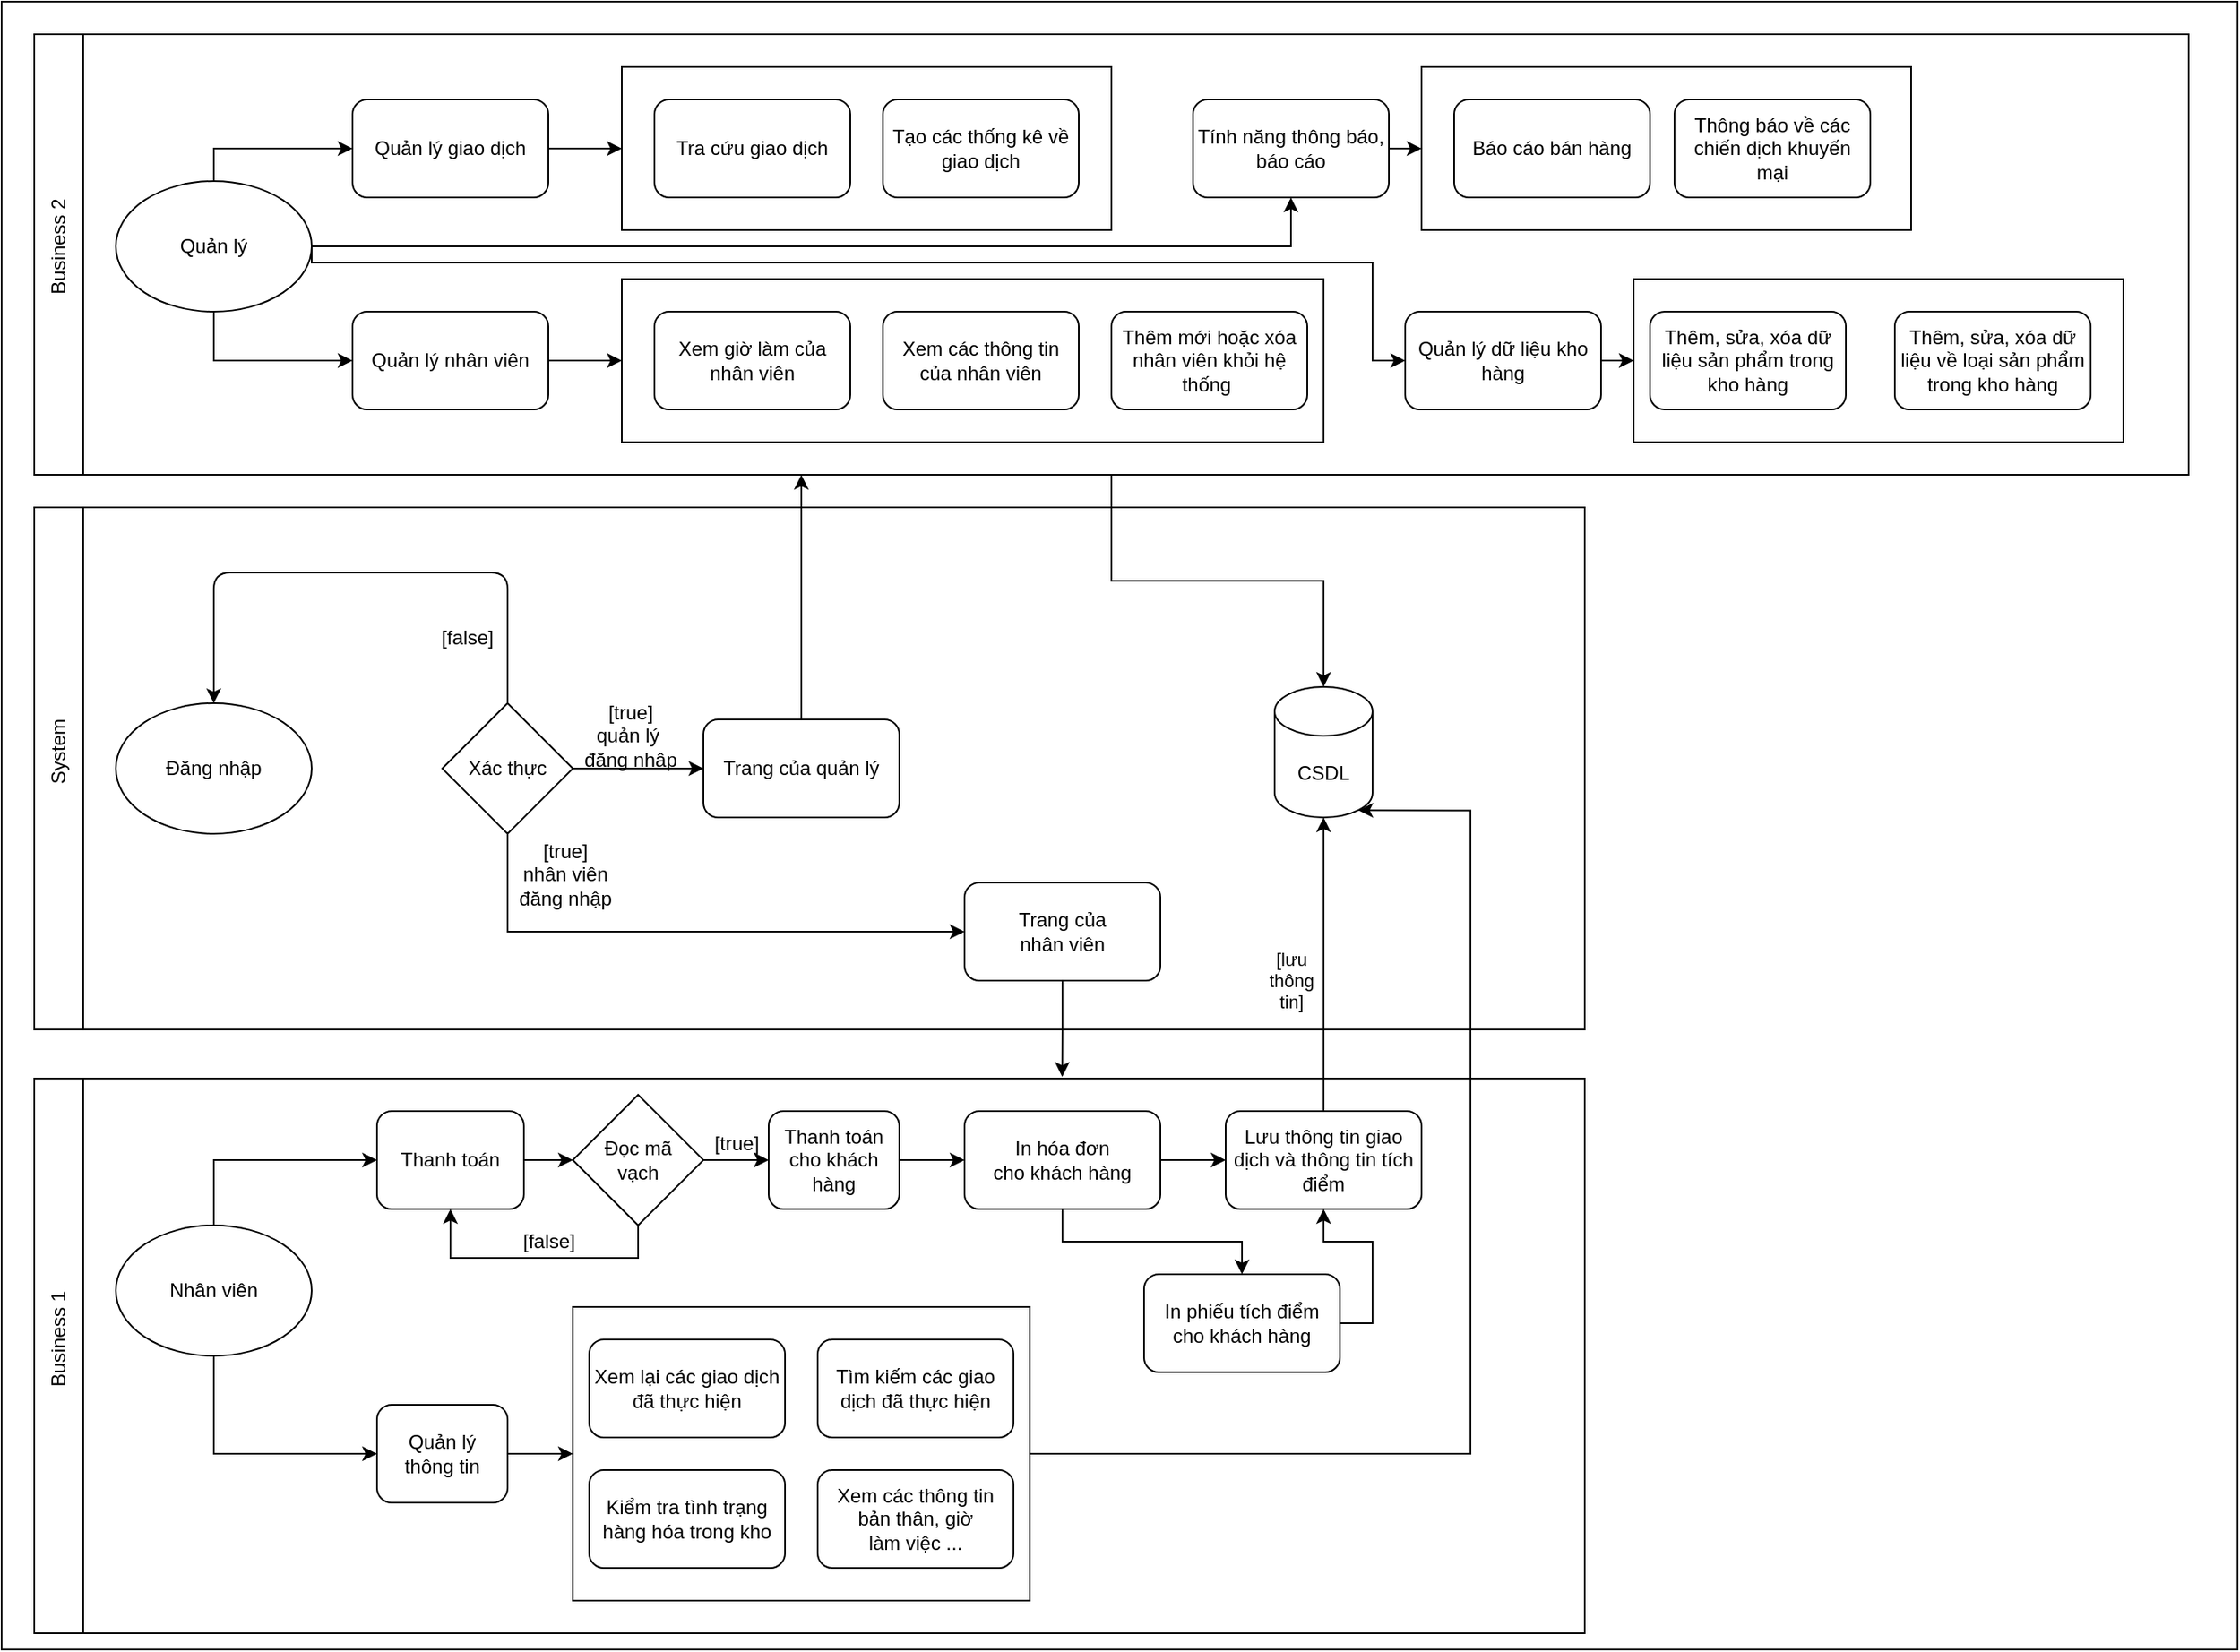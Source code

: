 <mxfile version="13.9.9" type="device"><diagram id="P_2Slfmi_sq_hGKHraIi" name="Page-1"><mxGraphModel dx="1673" dy="2119" grid="1" gridSize="10" guides="1" tooltips="1" connect="1" arrows="1" fold="1" page="1" pageScale="1" pageWidth="850" pageHeight="1100" math="0" shadow="0"><root><mxCell id="0"/><mxCell id="1" parent="0"/><mxCell id="Zwr4OdnXuTzgEiJw1vSh-81" value="" style="rounded=0;whiteSpace=wrap;html=1;" vertex="1" parent="1"><mxGeometry x="130" y="-110" width="1370" height="1010" as="geometry"/></mxCell><mxCell id="Zwr4OdnXuTzgEiJw1vSh-44" value="" style="rounded=0;whiteSpace=wrap;html=1;" vertex="1" parent="1"><mxGeometry x="150" y="550" width="950" height="340" as="geometry"/></mxCell><mxCell id="Zwr4OdnXuTzgEiJw1vSh-12" value="" style="rounded=0;whiteSpace=wrap;html=1;" vertex="1" parent="1"><mxGeometry x="150" y="200" width="950" height="320" as="geometry"/></mxCell><mxCell id="Zwr4OdnXuTzgEiJw1vSh-1" value="Đăng nhập" style="ellipse;whiteSpace=wrap;html=1;" vertex="1" parent="1"><mxGeometry x="200" y="320" width="120" height="80" as="geometry"/></mxCell><mxCell id="Zwr4OdnXuTzgEiJw1vSh-8" style="edgeStyle=orthogonalEdgeStyle;rounded=0;orthogonalLoop=1;jettySize=auto;html=1;exitX=0.5;exitY=1;exitDx=0;exitDy=0;entryX=0;entryY=0.5;entryDx=0;entryDy=0;" edge="1" parent="1" source="Zwr4OdnXuTzgEiJw1vSh-2" target="Zwr4OdnXuTzgEiJw1vSh-7"><mxGeometry relative="1" as="geometry"><mxPoint x="440" y="470" as="targetPoint"/><Array as="points"><mxPoint x="440" y="460"/></Array></mxGeometry></mxCell><mxCell id="Zwr4OdnXuTzgEiJw1vSh-9" style="edgeStyle=orthogonalEdgeStyle;rounded=0;orthogonalLoop=1;jettySize=auto;html=1;exitX=1;exitY=0.5;exitDx=0;exitDy=0;entryX=0;entryY=0.5;entryDx=0;entryDy=0;" edge="1" parent="1" source="Zwr4OdnXuTzgEiJw1vSh-2" target="Zwr4OdnXuTzgEiJw1vSh-6"><mxGeometry relative="1" as="geometry"/></mxCell><mxCell id="Zwr4OdnXuTzgEiJw1vSh-2" value="Xác thực" style="rhombus;whiteSpace=wrap;html=1;" vertex="1" parent="1"><mxGeometry x="400" y="320" width="80" height="80" as="geometry"/></mxCell><mxCell id="Zwr4OdnXuTzgEiJw1vSh-3" value="" style="endArrow=classic;html=1;exitX=0.5;exitY=0;exitDx=0;exitDy=0;entryX=0.5;entryY=0;entryDx=0;entryDy=0;" edge="1" parent="1" source="Zwr4OdnXuTzgEiJw1vSh-2" target="Zwr4OdnXuTzgEiJw1vSh-1"><mxGeometry width="50" height="50" relative="1" as="geometry"><mxPoint x="400" y="470" as="sourcePoint"/><mxPoint x="260" y="240" as="targetPoint"/><Array as="points"><mxPoint x="440" y="240"/><mxPoint x="260" y="240"/></Array></mxGeometry></mxCell><mxCell id="Zwr4OdnXuTzgEiJw1vSh-5" value="[false]" style="text;html=1;align=center;verticalAlign=middle;resizable=0;points=[];autosize=1;" vertex="1" parent="1"><mxGeometry x="390" y="270" width="50" height="20" as="geometry"/></mxCell><mxCell id="Zwr4OdnXuTzgEiJw1vSh-53" style="edgeStyle=orthogonalEdgeStyle;rounded=0;orthogonalLoop=1;jettySize=auto;html=1;exitX=0.5;exitY=0;exitDx=0;exitDy=0;" edge="1" parent="1" source="Zwr4OdnXuTzgEiJw1vSh-6"><mxGeometry relative="1" as="geometry"><mxPoint x="620" y="180" as="targetPoint"/></mxGeometry></mxCell><mxCell id="Zwr4OdnXuTzgEiJw1vSh-6" value="Trang của quản lý" style="rounded=1;whiteSpace=wrap;html=1;" vertex="1" parent="1"><mxGeometry x="560" y="330" width="120" height="60" as="geometry"/></mxCell><mxCell id="Zwr4OdnXuTzgEiJw1vSh-45" style="edgeStyle=orthogonalEdgeStyle;rounded=0;orthogonalLoop=1;jettySize=auto;html=1;exitX=0.5;exitY=1;exitDx=0;exitDy=0;entryX=0.663;entryY=-0.003;entryDx=0;entryDy=0;entryPerimeter=0;" edge="1" parent="1" source="Zwr4OdnXuTzgEiJw1vSh-7" target="Zwr4OdnXuTzgEiJw1vSh-44"><mxGeometry relative="1" as="geometry"/></mxCell><mxCell id="Zwr4OdnXuTzgEiJw1vSh-7" value="Trang của&lt;br&gt;nhân viên" style="rounded=1;whiteSpace=wrap;html=1;" vertex="1" parent="1"><mxGeometry x="720" y="430" width="120" height="60" as="geometry"/></mxCell><mxCell id="Zwr4OdnXuTzgEiJw1vSh-10" value="[true]&lt;br&gt;quản lý&amp;nbsp;&lt;br&gt;đăng nhập" style="text;html=1;align=center;verticalAlign=middle;resizable=0;points=[];autosize=1;" vertex="1" parent="1"><mxGeometry x="480" y="315" width="70" height="50" as="geometry"/></mxCell><mxCell id="Zwr4OdnXuTzgEiJw1vSh-11" value="[true]&lt;br&gt;nhân viên&lt;br&gt;đăng nhập" style="text;html=1;align=center;verticalAlign=middle;resizable=0;points=[];autosize=1;" vertex="1" parent="1"><mxGeometry x="440" y="400" width="70" height="50" as="geometry"/></mxCell><mxCell id="Zwr4OdnXuTzgEiJw1vSh-16" style="edgeStyle=orthogonalEdgeStyle;rounded=0;orthogonalLoop=1;jettySize=auto;html=1;exitX=0.5;exitY=0;exitDx=0;exitDy=0;" edge="1" parent="1" source="Zwr4OdnXuTzgEiJw1vSh-15"><mxGeometry relative="1" as="geometry"><mxPoint x="360" y="600" as="targetPoint"/><Array as="points"><mxPoint x="260" y="600"/></Array></mxGeometry></mxCell><mxCell id="Zwr4OdnXuTzgEiJw1vSh-35" style="edgeStyle=orthogonalEdgeStyle;rounded=0;orthogonalLoop=1;jettySize=auto;html=1;exitX=0.5;exitY=1;exitDx=0;exitDy=0;entryX=0;entryY=0.5;entryDx=0;entryDy=0;" edge="1" parent="1" source="Zwr4OdnXuTzgEiJw1vSh-15" target="Zwr4OdnXuTzgEiJw1vSh-34"><mxGeometry relative="1" as="geometry"/></mxCell><mxCell id="Zwr4OdnXuTzgEiJw1vSh-15" value="Nhân viên" style="ellipse;whiteSpace=wrap;html=1;" vertex="1" parent="1"><mxGeometry x="200" y="640" width="120" height="80" as="geometry"/></mxCell><mxCell id="Zwr4OdnXuTzgEiJw1vSh-19" style="edgeStyle=orthogonalEdgeStyle;rounded=0;orthogonalLoop=1;jettySize=auto;html=1;exitX=1;exitY=0.5;exitDx=0;exitDy=0;entryX=0;entryY=0.5;entryDx=0;entryDy=0;" edge="1" parent="1" source="Zwr4OdnXuTzgEiJw1vSh-17" target="Zwr4OdnXuTzgEiJw1vSh-18"><mxGeometry relative="1" as="geometry"/></mxCell><mxCell id="Zwr4OdnXuTzgEiJw1vSh-17" value="Thanh toán" style="rounded=1;whiteSpace=wrap;html=1;" vertex="1" parent="1"><mxGeometry x="360" y="570" width="90" height="60" as="geometry"/></mxCell><mxCell id="Zwr4OdnXuTzgEiJw1vSh-20" style="edgeStyle=orthogonalEdgeStyle;rounded=0;orthogonalLoop=1;jettySize=auto;html=1;exitX=1;exitY=0.5;exitDx=0;exitDy=0;" edge="1" parent="1" source="Zwr4OdnXuTzgEiJw1vSh-18" target="Zwr4OdnXuTzgEiJw1vSh-21"><mxGeometry relative="1" as="geometry"><mxPoint x="600" y="600" as="targetPoint"/></mxGeometry></mxCell><mxCell id="Zwr4OdnXuTzgEiJw1vSh-23" style="edgeStyle=orthogonalEdgeStyle;rounded=0;orthogonalLoop=1;jettySize=auto;html=1;exitX=0.5;exitY=1;exitDx=0;exitDy=0;entryX=0.5;entryY=1;entryDx=0;entryDy=0;" edge="1" parent="1" source="Zwr4OdnXuTzgEiJw1vSh-18" target="Zwr4OdnXuTzgEiJw1vSh-17"><mxGeometry relative="1" as="geometry"><mxPoint x="520" y="670" as="targetPoint"/></mxGeometry></mxCell><mxCell id="Zwr4OdnXuTzgEiJw1vSh-18" value="Đọc mã&lt;br&gt;vạch" style="rhombus;whiteSpace=wrap;html=1;" vertex="1" parent="1"><mxGeometry x="480" y="560" width="80" height="80" as="geometry"/></mxCell><mxCell id="Zwr4OdnXuTzgEiJw1vSh-26" style="edgeStyle=orthogonalEdgeStyle;rounded=0;orthogonalLoop=1;jettySize=auto;html=1;exitX=1;exitY=0.5;exitDx=0;exitDy=0;entryX=0;entryY=0.5;entryDx=0;entryDy=0;" edge="1" parent="1" source="Zwr4OdnXuTzgEiJw1vSh-21" target="Zwr4OdnXuTzgEiJw1vSh-25"><mxGeometry relative="1" as="geometry"/></mxCell><mxCell id="Zwr4OdnXuTzgEiJw1vSh-21" value="Thanh toán cho khách hàng" style="rounded=1;whiteSpace=wrap;html=1;" vertex="1" parent="1"><mxGeometry x="600" y="570" width="80" height="60" as="geometry"/></mxCell><mxCell id="Zwr4OdnXuTzgEiJw1vSh-22" value="[true]" style="text;html=1;align=center;verticalAlign=middle;resizable=0;points=[];autosize=1;" vertex="1" parent="1"><mxGeometry x="560" y="580" width="40" height="20" as="geometry"/></mxCell><mxCell id="Zwr4OdnXuTzgEiJw1vSh-24" value="[false]" style="text;html=1;align=center;verticalAlign=middle;resizable=0;points=[];autosize=1;" vertex="1" parent="1"><mxGeometry x="440" y="640" width="50" height="20" as="geometry"/></mxCell><mxCell id="Zwr4OdnXuTzgEiJw1vSh-28" style="edgeStyle=orthogonalEdgeStyle;rounded=0;orthogonalLoop=1;jettySize=auto;html=1;exitX=0.5;exitY=1;exitDx=0;exitDy=0;entryX=0.5;entryY=0;entryDx=0;entryDy=0;" edge="1" parent="1" source="Zwr4OdnXuTzgEiJw1vSh-25" target="Zwr4OdnXuTzgEiJw1vSh-27"><mxGeometry relative="1" as="geometry"/></mxCell><mxCell id="Zwr4OdnXuTzgEiJw1vSh-31" style="edgeStyle=orthogonalEdgeStyle;rounded=0;orthogonalLoop=1;jettySize=auto;html=1;exitX=1;exitY=0.5;exitDx=0;exitDy=0;entryX=0;entryY=0.5;entryDx=0;entryDy=0;" edge="1" parent="1" source="Zwr4OdnXuTzgEiJw1vSh-25" target="Zwr4OdnXuTzgEiJw1vSh-29"><mxGeometry relative="1" as="geometry"/></mxCell><mxCell id="Zwr4OdnXuTzgEiJw1vSh-25" value="In hóa đơn &lt;br&gt;cho khách hàng" style="rounded=1;whiteSpace=wrap;html=1;" vertex="1" parent="1"><mxGeometry x="720" y="570" width="120" height="60" as="geometry"/></mxCell><mxCell id="Zwr4OdnXuTzgEiJw1vSh-30" style="edgeStyle=orthogonalEdgeStyle;rounded=0;orthogonalLoop=1;jettySize=auto;html=1;exitX=1;exitY=0.5;exitDx=0;exitDy=0;entryX=0.5;entryY=1;entryDx=0;entryDy=0;" edge="1" parent="1" source="Zwr4OdnXuTzgEiJw1vSh-27" target="Zwr4OdnXuTzgEiJw1vSh-29"><mxGeometry relative="1" as="geometry"/></mxCell><mxCell id="Zwr4OdnXuTzgEiJw1vSh-27" value="In phiếu tích điểm &lt;br&gt;cho khách hàng" style="rounded=1;whiteSpace=wrap;html=1;" vertex="1" parent="1"><mxGeometry x="830" y="670" width="120" height="60" as="geometry"/></mxCell><mxCell id="Zwr4OdnXuTzgEiJw1vSh-33" style="edgeStyle=orthogonalEdgeStyle;rounded=0;orthogonalLoop=1;jettySize=auto;html=1;exitX=0.5;exitY=0;exitDx=0;exitDy=0;entryX=0.5;entryY=1;entryDx=0;entryDy=0;entryPerimeter=0;" edge="1" parent="1" source="Zwr4OdnXuTzgEiJw1vSh-29" target="Zwr4OdnXuTzgEiJw1vSh-32"><mxGeometry relative="1" as="geometry"/></mxCell><mxCell id="Zwr4OdnXuTzgEiJw1vSh-38" value="[lưu &lt;br&gt;thông &lt;br&gt;tin]" style="edgeLabel;html=1;align=center;verticalAlign=middle;resizable=0;points=[];" vertex="1" connectable="0" parent="Zwr4OdnXuTzgEiJw1vSh-33"><mxGeometry x="-0.144" y="-5" relative="1" as="geometry"><mxPoint x="-25" y="-3" as="offset"/></mxGeometry></mxCell><mxCell id="Zwr4OdnXuTzgEiJw1vSh-29" value="Lưu thông tin giao dịch và thông tin tích điểm" style="rounded=1;whiteSpace=wrap;html=1;" vertex="1" parent="1"><mxGeometry x="880" y="570" width="120" height="60" as="geometry"/></mxCell><mxCell id="Zwr4OdnXuTzgEiJw1vSh-32" value="CSDL" style="shape=cylinder3;whiteSpace=wrap;html=1;boundedLbl=1;backgroundOutline=1;size=15;" vertex="1" parent="1"><mxGeometry x="910" y="310" width="60" height="80" as="geometry"/></mxCell><mxCell id="Zwr4OdnXuTzgEiJw1vSh-37" style="edgeStyle=orthogonalEdgeStyle;rounded=0;orthogonalLoop=1;jettySize=auto;html=1;exitX=1;exitY=0.5;exitDx=0;exitDy=0;entryX=0;entryY=0.5;entryDx=0;entryDy=0;" edge="1" parent="1" source="Zwr4OdnXuTzgEiJw1vSh-34" target="Zwr4OdnXuTzgEiJw1vSh-36"><mxGeometry relative="1" as="geometry"/></mxCell><mxCell id="Zwr4OdnXuTzgEiJw1vSh-34" value="Quản lý&lt;br&gt;thông tin" style="rounded=1;whiteSpace=wrap;html=1;" vertex="1" parent="1"><mxGeometry x="360" y="750" width="80" height="60" as="geometry"/></mxCell><mxCell id="Zwr4OdnXuTzgEiJw1vSh-43" style="edgeStyle=orthogonalEdgeStyle;rounded=0;orthogonalLoop=1;jettySize=auto;html=1;exitX=1;exitY=0.5;exitDx=0;exitDy=0;entryX=0.855;entryY=1;entryDx=0;entryDy=-4.35;entryPerimeter=0;" edge="1" parent="1" source="Zwr4OdnXuTzgEiJw1vSh-36" target="Zwr4OdnXuTzgEiJw1vSh-32"><mxGeometry relative="1" as="geometry"><Array as="points"><mxPoint x="1030" y="780"/><mxPoint x="1030" y="386"/></Array></mxGeometry></mxCell><mxCell id="Zwr4OdnXuTzgEiJw1vSh-36" value="" style="rounded=0;whiteSpace=wrap;html=1;" vertex="1" parent="1"><mxGeometry x="480" y="690" width="280" height="180" as="geometry"/></mxCell><mxCell id="Zwr4OdnXuTzgEiJw1vSh-39" value="Xem lại các giao dịch đã thực hiện" style="rounded=1;whiteSpace=wrap;html=1;" vertex="1" parent="1"><mxGeometry x="490" y="710" width="120" height="60" as="geometry"/></mxCell><mxCell id="Zwr4OdnXuTzgEiJw1vSh-40" value="Tìm kiếm các giao dịch đã thực hiện" style="rounded=1;whiteSpace=wrap;html=1;" vertex="1" parent="1"><mxGeometry x="630" y="710" width="120" height="60" as="geometry"/></mxCell><mxCell id="Zwr4OdnXuTzgEiJw1vSh-41" value="Kiểm tra tình trạng hàng hóa trong kho" style="rounded=1;whiteSpace=wrap;html=1;" vertex="1" parent="1"><mxGeometry x="490" y="790" width="120" height="60" as="geometry"/></mxCell><mxCell id="Zwr4OdnXuTzgEiJw1vSh-42" value="Xem các thông tin bản thân, giờ &lt;br&gt;làm việc ..." style="rounded=1;whiteSpace=wrap;html=1;" vertex="1" parent="1"><mxGeometry x="630" y="790" width="120" height="60" as="geometry"/></mxCell><mxCell id="Zwr4OdnXuTzgEiJw1vSh-46" value="" style="rounded=0;whiteSpace=wrap;html=1;" vertex="1" parent="1"><mxGeometry x="150" y="200" width="30" height="320" as="geometry"/></mxCell><mxCell id="Zwr4OdnXuTzgEiJw1vSh-47" value="" style="rounded=0;whiteSpace=wrap;html=1;" vertex="1" parent="1"><mxGeometry x="150" y="550" width="30" height="340" as="geometry"/></mxCell><mxCell id="Zwr4OdnXuTzgEiJw1vSh-69" style="edgeStyle=orthogonalEdgeStyle;rounded=0;orthogonalLoop=1;jettySize=auto;html=1;exitX=0.5;exitY=1;exitDx=0;exitDy=0;entryX=0.5;entryY=0;entryDx=0;entryDy=0;entryPerimeter=0;" edge="1" parent="1" source="Zwr4OdnXuTzgEiJw1vSh-49" target="Zwr4OdnXuTzgEiJw1vSh-32"><mxGeometry relative="1" as="geometry"/></mxCell><mxCell id="Zwr4OdnXuTzgEiJw1vSh-49" value="" style="rounded=0;whiteSpace=wrap;html=1;" vertex="1" parent="1"><mxGeometry x="150" y="-90" width="1320" height="270" as="geometry"/></mxCell><mxCell id="Zwr4OdnXuTzgEiJw1vSh-50" value="" style="rounded=0;whiteSpace=wrap;html=1;" vertex="1" parent="1"><mxGeometry x="150" y="-90" width="30" height="270" as="geometry"/></mxCell><mxCell id="Zwr4OdnXuTzgEiJw1vSh-64" style="edgeStyle=orthogonalEdgeStyle;rounded=0;orthogonalLoop=1;jettySize=auto;html=1;exitX=0.5;exitY=0;exitDx=0;exitDy=0;entryX=0;entryY=0.5;entryDx=0;entryDy=0;" edge="1" parent="1" source="Zwr4OdnXuTzgEiJw1vSh-51" target="Zwr4OdnXuTzgEiJw1vSh-52"><mxGeometry relative="1" as="geometry"/></mxCell><mxCell id="Zwr4OdnXuTzgEiJw1vSh-65" style="edgeStyle=orthogonalEdgeStyle;rounded=0;orthogonalLoop=1;jettySize=auto;html=1;exitX=0.5;exitY=1;exitDx=0;exitDy=0;entryX=0;entryY=0.5;entryDx=0;entryDy=0;" edge="1" parent="1" source="Zwr4OdnXuTzgEiJw1vSh-51" target="Zwr4OdnXuTzgEiJw1vSh-58"><mxGeometry relative="1" as="geometry"/></mxCell><mxCell id="Zwr4OdnXuTzgEiJw1vSh-67" style="edgeStyle=orthogonalEdgeStyle;rounded=0;orthogonalLoop=1;jettySize=auto;html=1;exitX=1;exitY=0.5;exitDx=0;exitDy=0;entryX=0.5;entryY=1;entryDx=0;entryDy=0;" edge="1" parent="1" source="Zwr4OdnXuTzgEiJw1vSh-51" target="Zwr4OdnXuTzgEiJw1vSh-66"><mxGeometry relative="1" as="geometry"/></mxCell><mxCell id="Zwr4OdnXuTzgEiJw1vSh-51" value="Quản lý" style="ellipse;whiteSpace=wrap;html=1;" vertex="1" parent="1"><mxGeometry x="200" width="120" height="80" as="geometry"/></mxCell><mxCell id="Zwr4OdnXuTzgEiJw1vSh-57" style="edgeStyle=orthogonalEdgeStyle;rounded=0;orthogonalLoop=1;jettySize=auto;html=1;exitX=1;exitY=0.5;exitDx=0;exitDy=0;entryX=0;entryY=0.5;entryDx=0;entryDy=0;" edge="1" parent="1" source="Zwr4OdnXuTzgEiJw1vSh-52" target="Zwr4OdnXuTzgEiJw1vSh-54"><mxGeometry relative="1" as="geometry"/></mxCell><mxCell id="Zwr4OdnXuTzgEiJw1vSh-52" value="Quản lý giao dịch" style="rounded=1;whiteSpace=wrap;html=1;" vertex="1" parent="1"><mxGeometry x="345" y="-50" width="120" height="60" as="geometry"/></mxCell><mxCell id="Zwr4OdnXuTzgEiJw1vSh-54" value="" style="rounded=0;whiteSpace=wrap;html=1;" vertex="1" parent="1"><mxGeometry x="510" y="-70" width="300" height="100" as="geometry"/></mxCell><mxCell id="Zwr4OdnXuTzgEiJw1vSh-55" value="Tra cứu giao dịch" style="rounded=1;whiteSpace=wrap;html=1;" vertex="1" parent="1"><mxGeometry x="530" y="-50" width="120" height="60" as="geometry"/></mxCell><mxCell id="Zwr4OdnXuTzgEiJw1vSh-56" value="Tạo các thống kê về giao dịch" style="rounded=1;whiteSpace=wrap;html=1;" vertex="1" parent="1"><mxGeometry x="670" y="-50" width="120" height="60" as="geometry"/></mxCell><mxCell id="Zwr4OdnXuTzgEiJw1vSh-63" style="edgeStyle=orthogonalEdgeStyle;rounded=0;orthogonalLoop=1;jettySize=auto;html=1;exitX=1;exitY=0.5;exitDx=0;exitDy=0;entryX=0;entryY=0.5;entryDx=0;entryDy=0;" edge="1" parent="1" source="Zwr4OdnXuTzgEiJw1vSh-58" target="Zwr4OdnXuTzgEiJw1vSh-59"><mxGeometry relative="1" as="geometry"/></mxCell><mxCell id="Zwr4OdnXuTzgEiJw1vSh-58" value="Quản lý nhân viên" style="rounded=1;whiteSpace=wrap;html=1;" vertex="1" parent="1"><mxGeometry x="345" y="80" width="120" height="60" as="geometry"/></mxCell><mxCell id="Zwr4OdnXuTzgEiJw1vSh-59" value="" style="rounded=0;whiteSpace=wrap;html=1;" vertex="1" parent="1"><mxGeometry x="510" y="60" width="430" height="100" as="geometry"/></mxCell><mxCell id="Zwr4OdnXuTzgEiJw1vSh-60" value="Xem giờ làm của nhân viên" style="rounded=1;whiteSpace=wrap;html=1;" vertex="1" parent="1"><mxGeometry x="530" y="80" width="120" height="60" as="geometry"/></mxCell><mxCell id="Zwr4OdnXuTzgEiJw1vSh-61" value="Xem các thông tin của nhân viên" style="rounded=1;whiteSpace=wrap;html=1;" vertex="1" parent="1"><mxGeometry x="670" y="80" width="120" height="60" as="geometry"/></mxCell><mxCell id="Zwr4OdnXuTzgEiJw1vSh-62" value="Thêm mới hoặc xóa nhân viên khỏi hệ thống&amp;nbsp;" style="rounded=1;whiteSpace=wrap;html=1;" vertex="1" parent="1"><mxGeometry x="810" y="80" width="120" height="60" as="geometry"/></mxCell><mxCell id="Zwr4OdnXuTzgEiJw1vSh-74" style="edgeStyle=orthogonalEdgeStyle;rounded=0;orthogonalLoop=1;jettySize=auto;html=1;exitX=1;exitY=0.5;exitDx=0;exitDy=0;entryX=0;entryY=0.5;entryDx=0;entryDy=0;" edge="1" parent="1" source="Zwr4OdnXuTzgEiJw1vSh-66" target="Zwr4OdnXuTzgEiJw1vSh-71"><mxGeometry relative="1" as="geometry"/></mxCell><mxCell id="Zwr4OdnXuTzgEiJw1vSh-66" value="Tính năng thông báo, báo cáo" style="rounded=1;whiteSpace=wrap;html=1;" vertex="1" parent="1"><mxGeometry x="860" y="-50" width="120" height="60" as="geometry"/></mxCell><mxCell id="Zwr4OdnXuTzgEiJw1vSh-71" value="" style="rounded=0;whiteSpace=wrap;html=1;" vertex="1" parent="1"><mxGeometry x="1000" y="-70" width="300" height="100" as="geometry"/></mxCell><mxCell id="Zwr4OdnXuTzgEiJw1vSh-72" value="Báo cáo bán hàng" style="rounded=1;whiteSpace=wrap;html=1;" vertex="1" parent="1"><mxGeometry x="1020" y="-50" width="120" height="60" as="geometry"/></mxCell><mxCell id="Zwr4OdnXuTzgEiJw1vSh-73" value="Thông báo về các chiến dịch khuyến mại" style="rounded=1;whiteSpace=wrap;html=1;" vertex="1" parent="1"><mxGeometry x="1155" y="-50" width="120" height="60" as="geometry"/></mxCell><mxCell id="Zwr4OdnXuTzgEiJw1vSh-79" style="edgeStyle=orthogonalEdgeStyle;rounded=0;orthogonalLoop=1;jettySize=auto;html=1;exitX=1;exitY=0.5;exitDx=0;exitDy=0;entryX=0;entryY=0.5;entryDx=0;entryDy=0;" edge="1" parent="1" source="Zwr4OdnXuTzgEiJw1vSh-75" target="Zwr4OdnXuTzgEiJw1vSh-76"><mxGeometry relative="1" as="geometry"/></mxCell><mxCell id="Zwr4OdnXuTzgEiJw1vSh-75" value="Quản lý dữ liệu kho hàng" style="rounded=1;whiteSpace=wrap;html=1;" vertex="1" parent="1"><mxGeometry x="990" y="80" width="120" height="60" as="geometry"/></mxCell><mxCell id="Zwr4OdnXuTzgEiJw1vSh-76" value="" style="rounded=0;whiteSpace=wrap;html=1;" vertex="1" parent="1"><mxGeometry x="1130" y="60" width="300" height="100" as="geometry"/></mxCell><mxCell id="Zwr4OdnXuTzgEiJw1vSh-77" value="Thêm, sửa, xóa dữ liệu sản phẩm trong kho hàng" style="rounded=1;whiteSpace=wrap;html=1;" vertex="1" parent="1"><mxGeometry x="1140" y="80" width="120" height="60" as="geometry"/></mxCell><mxCell id="Zwr4OdnXuTzgEiJw1vSh-78" value="Thêm, sửa, xóa dữ liệu về loại sản phẩm trong kho hàng" style="rounded=1;whiteSpace=wrap;html=1;" vertex="1" parent="1"><mxGeometry x="1290" y="80" width="120" height="60" as="geometry"/></mxCell><mxCell id="Zwr4OdnXuTzgEiJw1vSh-80" style="edgeStyle=orthogonalEdgeStyle;rounded=0;orthogonalLoop=1;jettySize=auto;html=1;exitX=1;exitY=0.5;exitDx=0;exitDy=0;entryX=0;entryY=0.5;entryDx=0;entryDy=0;" edge="1" parent="1" source="Zwr4OdnXuTzgEiJw1vSh-51" target="Zwr4OdnXuTzgEiJw1vSh-75"><mxGeometry relative="1" as="geometry"><Array as="points"><mxPoint x="320" y="50"/><mxPoint x="970" y="50"/><mxPoint x="970" y="110"/></Array></mxGeometry></mxCell><mxCell id="Zwr4OdnXuTzgEiJw1vSh-82" value="System" style="text;html=1;align=center;verticalAlign=middle;resizable=0;points=[];autosize=1;rotation=-90;" vertex="1" parent="1"><mxGeometry x="135" y="340" width="60" height="20" as="geometry"/></mxCell><mxCell id="Zwr4OdnXuTzgEiJw1vSh-83" value="Business 1" style="text;html=1;align=center;verticalAlign=middle;resizable=0;points=[];autosize=1;rotation=-90;" vertex="1" parent="1"><mxGeometry x="130" y="700" width="70" height="20" as="geometry"/></mxCell><mxCell id="Zwr4OdnXuTzgEiJw1vSh-84" value="Business 2" style="text;html=1;strokeColor=none;fillColor=none;align=center;verticalAlign=middle;whiteSpace=wrap;rounded=0;rotation=-90;" vertex="1" parent="1"><mxGeometry x="130" y="30" width="70" height="20" as="geometry"/></mxCell></root></mxGraphModel></diagram></mxfile>